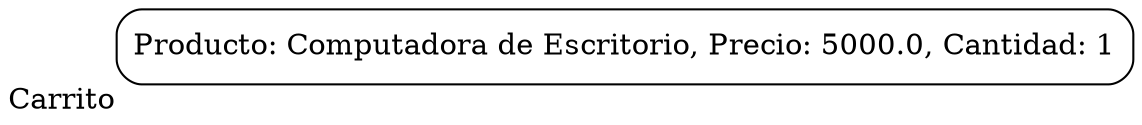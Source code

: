 digraph G {
    rankdir=LR;
    node[shape=Mrecord];
Nodo[xlabel = Carrito label = "Producto: Computadora de Escritorio, Precio: 5000.0, Cantidad: 1"];
}